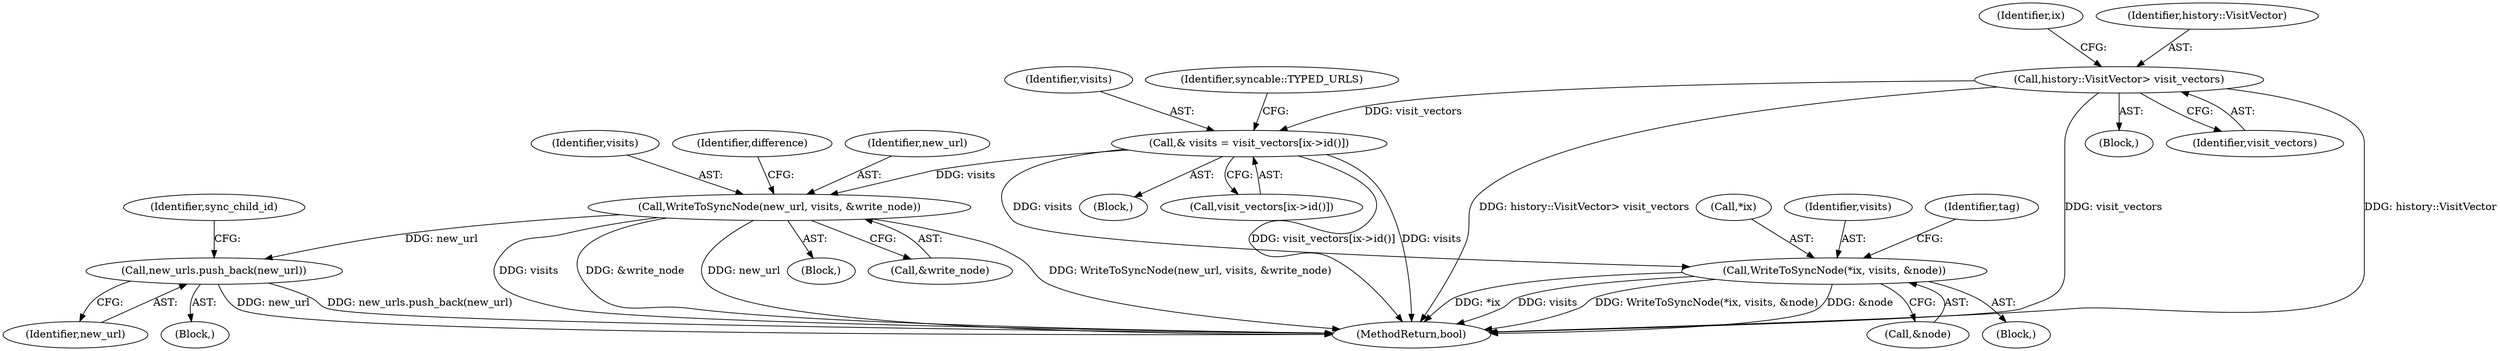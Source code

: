 digraph "0_Chrome_f837b6744eb9ca9d8e4f2e93d9118bf787ca5e24@array" {
"1000203" [label="(Call,& visits = visit_vectors[ix->id()])"];
"1000133" [label="(Call,history::VisitVector> visit_vectors)"];
"1000289" [label="(Call,WriteToSyncNode(new_url, visits, &write_node))"];
"1000460" [label="(Call,new_urls.push_back(new_url))"];
"1000350" [label="(Call,WriteToSyncNode(*ix, visits, &node))"];
"1000204" [label="(Identifier,visits)"];
"1000351" [label="(Call,*ix)"];
"1000289" [label="(Call,WriteToSyncNode(new_url, visits, &write_node))"];
"1000460" [label="(Call,new_urls.push_back(new_url))"];
"1000211" [label="(Identifier,syncable::TYPED_URLS)"];
"1000291" [label="(Identifier,visits)"];
"1000129" [label="(Block,)"];
"1000197" [label="(Block,)"];
"1000353" [label="(Identifier,visits)"];
"1000241" [label="(Block,)"];
"1000332" [label="(Block,)"];
"1000296" [label="(Identifier,difference)"];
"1000292" [label="(Call,&write_node)"];
"1000358" [label="(Identifier,tag)"];
"1000402" [label="(Block,)"];
"1000461" [label="(Identifier,new_url)"];
"1000350" [label="(Call,WriteToSyncNode(*ix, visits, &node))"];
"1000133" [label="(Call,history::VisitVector> visit_vectors)"];
"1000473" [label="(MethodReturn,bool)"];
"1000138" [label="(Identifier,ix)"];
"1000354" [label="(Call,&node)"];
"1000368" [label="(Identifier,sync_child_id)"];
"1000134" [label="(Identifier,history::VisitVector)"];
"1000205" [label="(Call,visit_vectors[ix->id()])"];
"1000203" [label="(Call,& visits = visit_vectors[ix->id()])"];
"1000135" [label="(Identifier,visit_vectors)"];
"1000290" [label="(Identifier,new_url)"];
"1000203" -> "1000197"  [label="AST: "];
"1000203" -> "1000205"  [label="CFG: "];
"1000204" -> "1000203"  [label="AST: "];
"1000205" -> "1000203"  [label="AST: "];
"1000211" -> "1000203"  [label="CFG: "];
"1000203" -> "1000473"  [label="DDG: visit_vectors[ix->id()]"];
"1000203" -> "1000473"  [label="DDG: visits"];
"1000133" -> "1000203"  [label="DDG: visit_vectors"];
"1000203" -> "1000289"  [label="DDG: visits"];
"1000203" -> "1000350"  [label="DDG: visits"];
"1000133" -> "1000129"  [label="AST: "];
"1000133" -> "1000135"  [label="CFG: "];
"1000134" -> "1000133"  [label="AST: "];
"1000135" -> "1000133"  [label="AST: "];
"1000138" -> "1000133"  [label="CFG: "];
"1000133" -> "1000473"  [label="DDG: history::VisitVector"];
"1000133" -> "1000473"  [label="DDG: history::VisitVector> visit_vectors"];
"1000133" -> "1000473"  [label="DDG: visit_vectors"];
"1000289" -> "1000241"  [label="AST: "];
"1000289" -> "1000292"  [label="CFG: "];
"1000290" -> "1000289"  [label="AST: "];
"1000291" -> "1000289"  [label="AST: "];
"1000292" -> "1000289"  [label="AST: "];
"1000296" -> "1000289"  [label="CFG: "];
"1000289" -> "1000473"  [label="DDG: visits"];
"1000289" -> "1000473"  [label="DDG: &write_node"];
"1000289" -> "1000473"  [label="DDG: new_url"];
"1000289" -> "1000473"  [label="DDG: WriteToSyncNode(new_url, visits, &write_node)"];
"1000289" -> "1000460"  [label="DDG: new_url"];
"1000460" -> "1000402"  [label="AST: "];
"1000460" -> "1000461"  [label="CFG: "];
"1000461" -> "1000460"  [label="AST: "];
"1000368" -> "1000460"  [label="CFG: "];
"1000460" -> "1000473"  [label="DDG: new_url"];
"1000460" -> "1000473"  [label="DDG: new_urls.push_back(new_url)"];
"1000350" -> "1000332"  [label="AST: "];
"1000350" -> "1000354"  [label="CFG: "];
"1000351" -> "1000350"  [label="AST: "];
"1000353" -> "1000350"  [label="AST: "];
"1000354" -> "1000350"  [label="AST: "];
"1000358" -> "1000350"  [label="CFG: "];
"1000350" -> "1000473"  [label="DDG: *ix"];
"1000350" -> "1000473"  [label="DDG: visits"];
"1000350" -> "1000473"  [label="DDG: WriteToSyncNode(*ix, visits, &node)"];
"1000350" -> "1000473"  [label="DDG: &node"];
}
